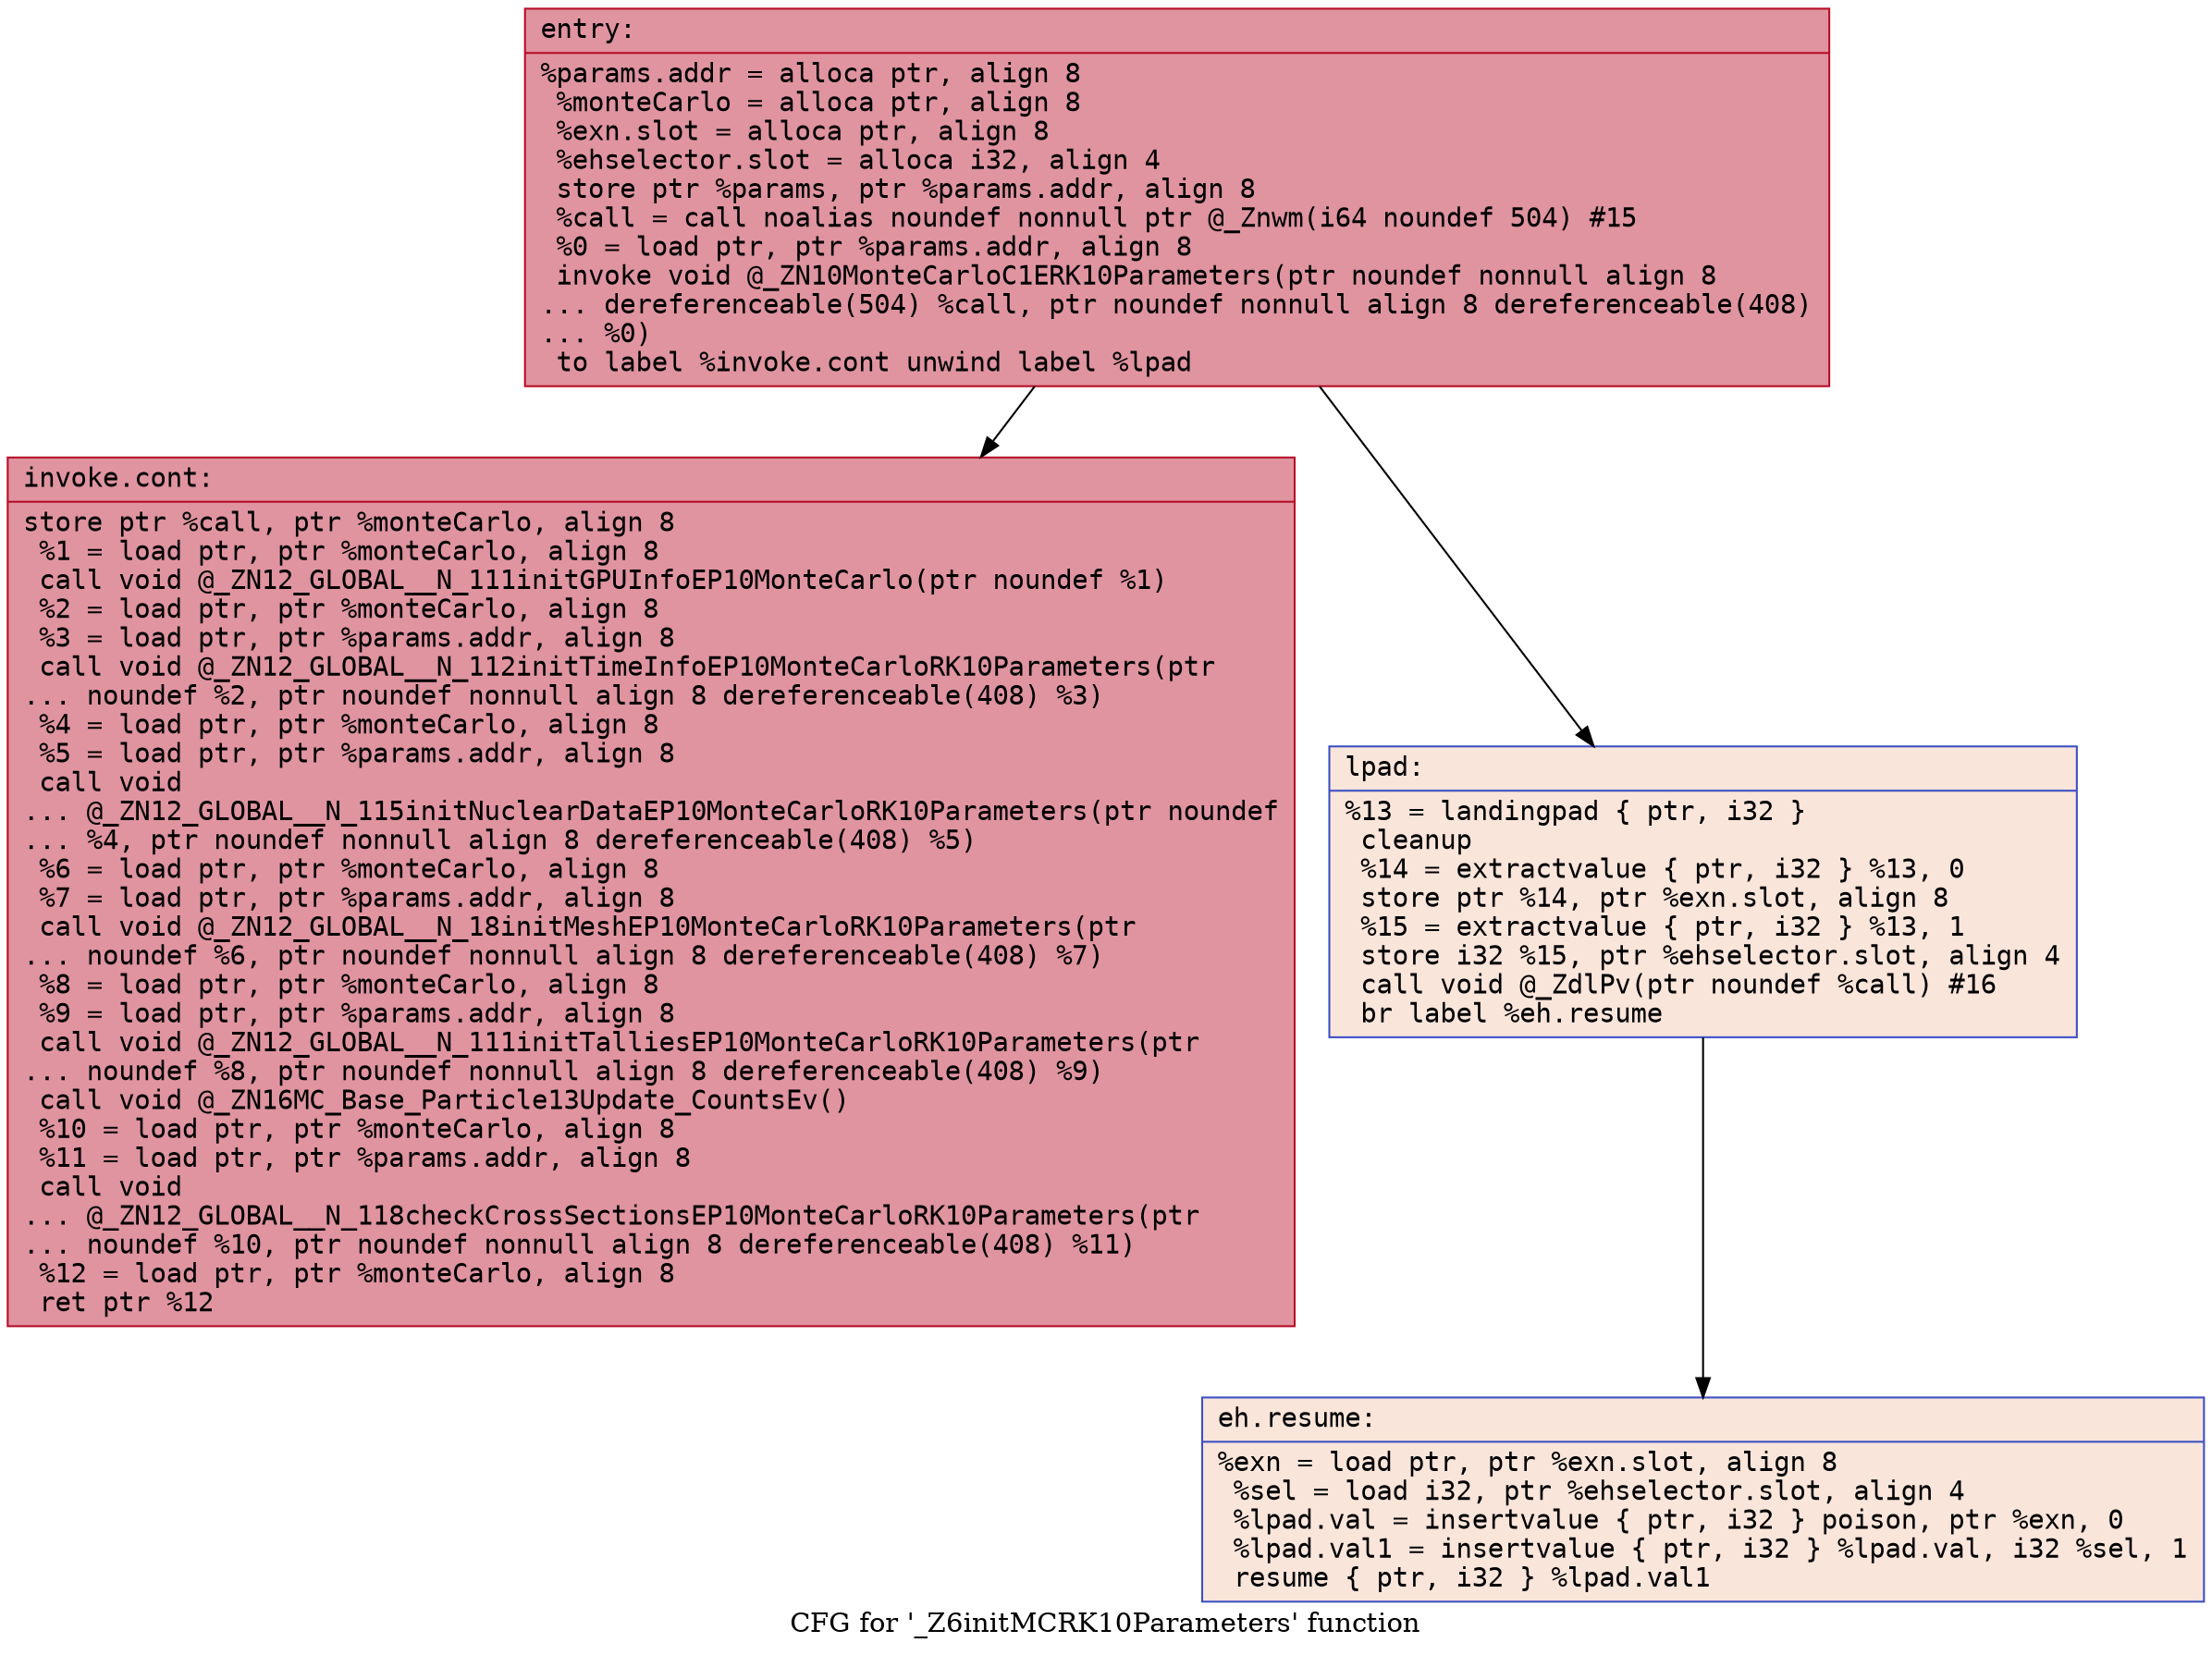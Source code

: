 digraph "CFG for '_Z6initMCRK10Parameters' function" {
	label="CFG for '_Z6initMCRK10Parameters' function";

	Node0x55dab467dcb0 [shape=record,color="#b70d28ff", style=filled, fillcolor="#b70d2870" fontname="Courier",label="{entry:\l|  %params.addr = alloca ptr, align 8\l  %monteCarlo = alloca ptr, align 8\l  %exn.slot = alloca ptr, align 8\l  %ehselector.slot = alloca i32, align 4\l  store ptr %params, ptr %params.addr, align 8\l  %call = call noalias noundef nonnull ptr @_Znwm(i64 noundef 504) #15\l  %0 = load ptr, ptr %params.addr, align 8\l  invoke void @_ZN10MonteCarloC1ERK10Parameters(ptr noundef nonnull align 8\l... dereferenceable(504) %call, ptr noundef nonnull align 8 dereferenceable(408)\l... %0)\l          to label %invoke.cont unwind label %lpad\l}"];
	Node0x55dab467dcb0 -> Node0x55dab467e720[tooltip="entry -> invoke.cont\nProbability 100.00%" ];
	Node0x55dab467dcb0 -> Node0x55dab467e800[tooltip="entry -> lpad\nProbability 0.00%" ];
	Node0x55dab467e720 [shape=record,color="#b70d28ff", style=filled, fillcolor="#b70d2870" fontname="Courier",label="{invoke.cont:\l|  store ptr %call, ptr %monteCarlo, align 8\l  %1 = load ptr, ptr %monteCarlo, align 8\l  call void @_ZN12_GLOBAL__N_111initGPUInfoEP10MonteCarlo(ptr noundef %1)\l  %2 = load ptr, ptr %monteCarlo, align 8\l  %3 = load ptr, ptr %params.addr, align 8\l  call void @_ZN12_GLOBAL__N_112initTimeInfoEP10MonteCarloRK10Parameters(ptr\l... noundef %2, ptr noundef nonnull align 8 dereferenceable(408) %3)\l  %4 = load ptr, ptr %monteCarlo, align 8\l  %5 = load ptr, ptr %params.addr, align 8\l  call void\l... @_ZN12_GLOBAL__N_115initNuclearDataEP10MonteCarloRK10Parameters(ptr noundef\l... %4, ptr noundef nonnull align 8 dereferenceable(408) %5)\l  %6 = load ptr, ptr %monteCarlo, align 8\l  %7 = load ptr, ptr %params.addr, align 8\l  call void @_ZN12_GLOBAL__N_18initMeshEP10MonteCarloRK10Parameters(ptr\l... noundef %6, ptr noundef nonnull align 8 dereferenceable(408) %7)\l  %8 = load ptr, ptr %monteCarlo, align 8\l  %9 = load ptr, ptr %params.addr, align 8\l  call void @_ZN12_GLOBAL__N_111initTalliesEP10MonteCarloRK10Parameters(ptr\l... noundef %8, ptr noundef nonnull align 8 dereferenceable(408) %9)\l  call void @_ZN16MC_Base_Particle13Update_CountsEv()\l  %10 = load ptr, ptr %monteCarlo, align 8\l  %11 = load ptr, ptr %params.addr, align 8\l  call void\l... @_ZN12_GLOBAL__N_118checkCrossSectionsEP10MonteCarloRK10Parameters(ptr\l... noundef %10, ptr noundef nonnull align 8 dereferenceable(408) %11)\l  %12 = load ptr, ptr %monteCarlo, align 8\l  ret ptr %12\l}"];
	Node0x55dab467e800 [shape=record,color="#3d50c3ff", style=filled, fillcolor="#f4c5ad70" fontname="Courier",label="{lpad:\l|  %13 = landingpad \{ ptr, i32 \}\l          cleanup\l  %14 = extractvalue \{ ptr, i32 \} %13, 0\l  store ptr %14, ptr %exn.slot, align 8\l  %15 = extractvalue \{ ptr, i32 \} %13, 1\l  store i32 %15, ptr %ehselector.slot, align 4\l  call void @_ZdlPv(ptr noundef %call) #16\l  br label %eh.resume\l}"];
	Node0x55dab467e800 -> Node0x55dab46805d0[tooltip="lpad -> eh.resume\nProbability 100.00%" ];
	Node0x55dab46805d0 [shape=record,color="#3d50c3ff", style=filled, fillcolor="#f4c5ad70" fontname="Courier",label="{eh.resume:\l|  %exn = load ptr, ptr %exn.slot, align 8\l  %sel = load i32, ptr %ehselector.slot, align 4\l  %lpad.val = insertvalue \{ ptr, i32 \} poison, ptr %exn, 0\l  %lpad.val1 = insertvalue \{ ptr, i32 \} %lpad.val, i32 %sel, 1\l  resume \{ ptr, i32 \} %lpad.val1\l}"];
}
